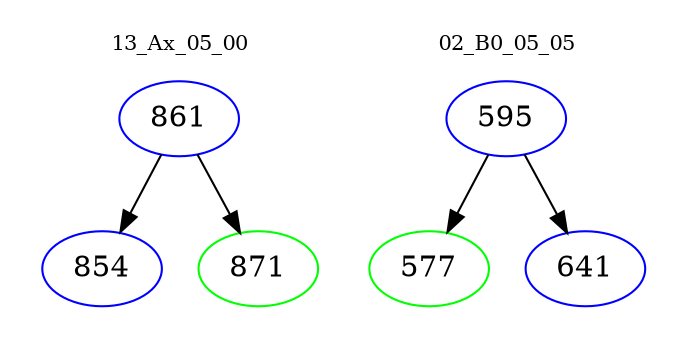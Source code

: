 digraph{
subgraph cluster_0 {
color = white
label = "13_Ax_05_00";
fontsize=10;
T0_861 [label="861", color="blue"]
T0_861 -> T0_854 [color="black"]
T0_854 [label="854", color="blue"]
T0_861 -> T0_871 [color="black"]
T0_871 [label="871", color="green"]
}
subgraph cluster_1 {
color = white
label = "02_B0_05_05";
fontsize=10;
T1_595 [label="595", color="blue"]
T1_595 -> T1_577 [color="black"]
T1_577 [label="577", color="green"]
T1_595 -> T1_641 [color="black"]
T1_641 [label="641", color="blue"]
}
}

